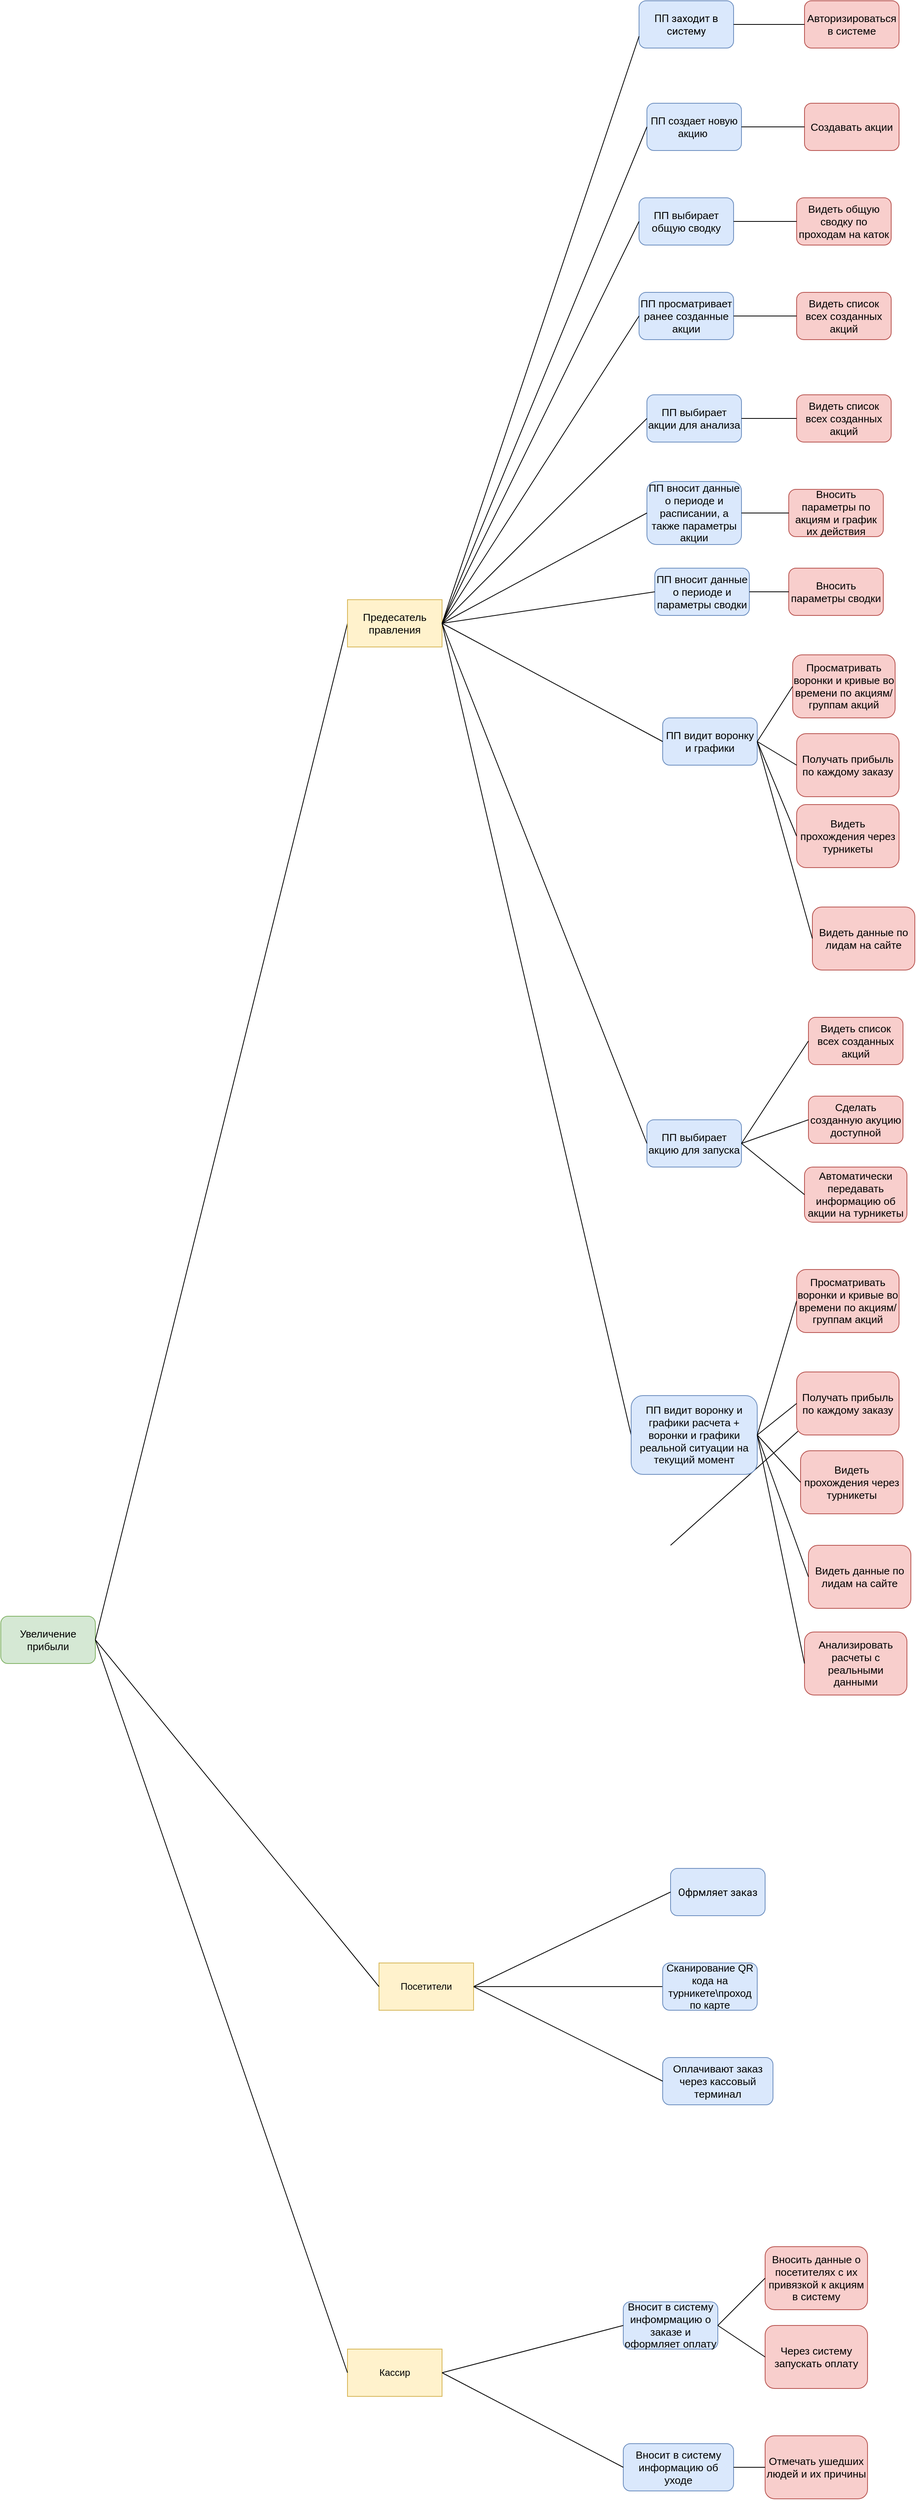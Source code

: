 <mxfile version="13.1.8" type="device"><diagram id="oB5u72BMiHiROFV6c-Qj" name="Page-1"><mxGraphModel dx="2523" dy="1976" grid="1" gridSize="10" guides="1" tooltips="1" connect="1" arrows="1" fold="1" page="1" pageScale="1" pageWidth="850" pageHeight="1100" math="0" shadow="0"><root><mxCell id="0"/><mxCell id="1" parent="0"/><mxCell id="LnHS4SeL-Foy37ENmFmr-1" value="&lt;span style=&quot;font-family: &amp;#34;arial&amp;#34; ; font-size: 13px ; text-align: left&quot;&gt;Увеличение прибыли&lt;/span&gt;" style="rounded=1;whiteSpace=wrap;html=1;fillColor=#d5e8d4;strokeColor=#82b366;" parent="1" vertex="1"><mxGeometry x="-820" y="1310" width="120" height="60" as="geometry"/></mxCell><mxCell id="LnHS4SeL-Foy37ENmFmr-19" value="&lt;span style=&quot;font-family: &amp;#34;roboto&amp;#34; , &amp;#34;robotodraft&amp;#34; , &amp;#34;helvetica&amp;#34; , &amp;#34;arial&amp;#34; , sans-serif ; font-size: 13px&quot;&gt;Офрмляет заказ&lt;/span&gt;" style="rounded=1;whiteSpace=wrap;html=1;fillColor=#dae8fc;strokeColor=#6c8ebf;" parent="1" vertex="1"><mxGeometry x="30" y="1630" width="120" height="60" as="geometry"/></mxCell><mxCell id="LnHS4SeL-Foy37ENmFmr-24" value="" style="endArrow=none;html=1;exitX=1;exitY=0.5;exitDx=0;exitDy=0;entryX=0;entryY=0.5;entryDx=0;entryDy=0;" parent="1" source="9YswLiEkGv9dwYgBtTJO-28" target="LnHS4SeL-Foy37ENmFmr-19" edge="1"><mxGeometry width="50" height="50" relative="1" as="geometry"><mxPoint x="250" y="1900" as="sourcePoint"/><mxPoint x="20" y="1680" as="targetPoint"/><Array as="points"/></mxGeometry></mxCell><mxCell id="LnHS4SeL-Foy37ENmFmr-25" value="" style="endArrow=none;html=1;entryX=0;entryY=0.5;entryDx=0;entryDy=0;exitX=1;exitY=0.5;exitDx=0;exitDy=0;" parent="1" source="9YswLiEkGv9dwYgBtTJO-28" target="9YswLiEkGv9dwYgBtTJO-32" edge="1"><mxGeometry width="50" height="50" relative="1" as="geometry"><mxPoint x="250" y="1900" as="sourcePoint"/><mxPoint x="280" y="1740" as="targetPoint"/><Array as="points"/></mxGeometry></mxCell><mxCell id="-AO56E8cVJwWielL0sNl-2" value="" style="endArrow=none;html=1;exitX=1;exitY=0.5;exitDx=0;exitDy=0;entryX=0;entryY=0.5;entryDx=0;entryDy=0;" parent="1" target="LnHS4SeL-Foy37ENmFmr-16" edge="1"><mxGeometry width="50" height="50" relative="1" as="geometry"><mxPoint x="30" y="1220" as="sourcePoint"/><mxPoint x="220" y="1050" as="targetPoint"/></mxGeometry></mxCell><mxCell id="-AO56E8cVJwWielL0sNl-5" value="" style="endArrow=none;html=1;exitX=1;exitY=0.5;exitDx=0;exitDy=0;entryX=0;entryY=0.5;entryDx=0;entryDy=0;" parent="1" source="LnHS4SeL-Foy37ENmFmr-1" target="9YswLiEkGv9dwYgBtTJO-1" edge="1"><mxGeometry width="50" height="50" relative="1" as="geometry"><mxPoint x="160" y="530" as="sourcePoint"/><mxPoint x="-120" y="400" as="targetPoint"/></mxGeometry></mxCell><mxCell id="9YswLiEkGv9dwYgBtTJO-1" value="&#10;&#10;&lt;!--StartFragment--&gt;&lt;span style=&quot;font-size:10pt;font-family:Arial;font-style:normal;&quot; data-sheets-value=&quot;{&amp;quot;1&amp;quot;:2,&amp;quot;2&amp;quot;:&amp;quot;Предесатель правления &amp;quot;}&quot; data-sheets-userformat=&quot;{&amp;quot;2&amp;quot;:771,&amp;quot;3&amp;quot;:{&amp;quot;1&amp;quot;:0},&amp;quot;4&amp;quot;:[null,2,16776960],&amp;quot;11&amp;quot;:4,&amp;quot;12&amp;quot;:0}&quot;&gt;Предесатель правления &lt;/span&gt;&lt;!--EndFragment--&gt;&#10;&#10;" style="rounded=1;whiteSpace=wrap;html=1;fillColor=#fff2cc;strokeColor=#d6b656;arcSize=0;" vertex="1" parent="1"><mxGeometry x="-380" y="20" width="120" height="60" as="geometry"/></mxCell><mxCell id="9YswLiEkGv9dwYgBtTJO-2" value="&lt;span style=&quot;font-family: &amp;#34;roboto&amp;#34; , &amp;#34;robotodraft&amp;#34; , &amp;#34;helvetica&amp;#34; , &amp;#34;arial&amp;#34; , sans-serif ; font-size: 13px&quot;&gt;ПП заходит в систему&lt;/span&gt;" style="rounded=1;whiteSpace=wrap;html=1;fillColor=#dae8fc;strokeColor=#6c8ebf;" vertex="1" parent="1"><mxGeometry x="-10" y="-740" width="120" height="60" as="geometry"/></mxCell><mxCell id="9YswLiEkGv9dwYgBtTJO-4" value="&lt;span style=&quot;font-family: &amp;#34;arial&amp;#34; ; font-size: 13px ; text-align: left&quot;&gt;ПП создает новую акцию&amp;nbsp;&lt;/span&gt;" style="rounded=1;whiteSpace=wrap;html=1;fillColor=#dae8fc;strokeColor=#6c8ebf;" vertex="1" parent="1"><mxGeometry y="-610" width="120" height="60" as="geometry"/></mxCell><mxCell id="9YswLiEkGv9dwYgBtTJO-5" value="&#10;&#10;&lt;!--StartFragment--&gt;&lt;span style=&quot;font-size:10pt;font-family:Arial;font-style:normal;&quot; data-sheets-value=&quot;{&amp;quot;1&amp;quot;:2,&amp;quot;2&amp;quot;:&amp;quot;ПП выбирает акции для анализа&amp;quot;}&quot; data-sheets-userformat=&quot;{&amp;quot;2&amp;quot;:771,&amp;quot;3&amp;quot;:{&amp;quot;1&amp;quot;:0},&amp;quot;4&amp;quot;:[null,2,65535],&amp;quot;11&amp;quot;:4,&amp;quot;12&amp;quot;:0}&quot;&gt;ПП выбирает акции для анализа&lt;/span&gt;&lt;!--EndFragment--&gt;&#10;&#10;" style="rounded=1;whiteSpace=wrap;html=1;fillColor=#dae8fc;strokeColor=#6c8ebf;" vertex="1" parent="1"><mxGeometry y="-240" width="120" height="60" as="geometry"/></mxCell><mxCell id="9YswLiEkGv9dwYgBtTJO-6" value="&lt;span style=&quot;font-size: 10pt ; font-family: &amp;#34;arial&amp;#34; ; font-style: normal&quot;&gt;ПП вносит данные о периоде и расписании, а также параметры акции&lt;/span&gt;" style="rounded=1;whiteSpace=wrap;html=1;fillColor=#dae8fc;strokeColor=#6c8ebf;" vertex="1" parent="1"><mxGeometry y="-130" width="120" height="80" as="geometry"/></mxCell><mxCell id="9YswLiEkGv9dwYgBtTJO-7" value="&lt;span style=&quot;font-size: 10pt ; font-family: &amp;#34;arial&amp;#34; ; font-style: normal&quot;&gt;ПП просматривает ранее созданные акции&lt;/span&gt;" style="rounded=1;whiteSpace=wrap;html=1;fillColor=#dae8fc;strokeColor=#6c8ebf;" vertex="1" parent="1"><mxGeometry x="-10" y="-370" width="120" height="60" as="geometry"/></mxCell><mxCell id="9YswLiEkGv9dwYgBtTJO-8" value="&#10;&#10;&lt;!--StartFragment--&gt;&lt;span style=&quot;font-size:10pt;font-family:Arial;font-style:normal;&quot; data-sheets-value=&quot;{&amp;quot;1&amp;quot;:2,&amp;quot;2&amp;quot;:&amp;quot;ПП вносит данные о периоде и параметры сводки&amp;quot;}&quot; data-sheets-userformat=&quot;{&amp;quot;2&amp;quot;:771,&amp;quot;3&amp;quot;:{&amp;quot;1&amp;quot;:0},&amp;quot;4&amp;quot;:[null,2,65535],&amp;quot;11&amp;quot;:4,&amp;quot;12&amp;quot;:0}&quot;&gt;ПП вносит данные о периоде и параметры сводки&lt;/span&gt;&lt;!--EndFragment--&gt;&#10;&#10;" style="rounded=1;whiteSpace=wrap;html=1;fillColor=#dae8fc;strokeColor=#6c8ebf;" vertex="1" parent="1"><mxGeometry x="10" y="-20" width="120" height="60" as="geometry"/></mxCell><mxCell id="9YswLiEkGv9dwYgBtTJO-9" value="&#10;&#10;&lt;!--StartFragment--&gt;&lt;span style=&quot;font-size:10pt;font-family:Arial;font-style:normal;&quot; data-sheets-value=&quot;{&amp;quot;1&amp;quot;:2,&amp;quot;2&amp;quot;:&amp;quot;ПП выбирает общую сводку&amp;quot;}&quot; data-sheets-userformat=&quot;{&amp;quot;2&amp;quot;:771,&amp;quot;3&amp;quot;:{&amp;quot;1&amp;quot;:0},&amp;quot;4&amp;quot;:[null,2,65535],&amp;quot;11&amp;quot;:4,&amp;quot;12&amp;quot;:0}&quot;&gt;ПП выбирает общую сводку&lt;/span&gt;&lt;!--EndFragment--&gt;&#10;&#10;" style="rounded=1;whiteSpace=wrap;html=1;fillColor=#dae8fc;strokeColor=#6c8ebf;" vertex="1" parent="1"><mxGeometry x="-10" y="-490" width="120" height="60" as="geometry"/></mxCell><mxCell id="9YswLiEkGv9dwYgBtTJO-12" value="" style="endArrow=none;html=1;entryX=0;entryY=0.75;entryDx=0;entryDy=0;exitX=1;exitY=0.5;exitDx=0;exitDy=0;" edge="1" parent="1" source="9YswLiEkGv9dwYgBtTJO-1" target="9YswLiEkGv9dwYgBtTJO-2"><mxGeometry width="50" height="50" relative="1" as="geometry"><mxPoint x="260" y="50" as="sourcePoint"/><mxPoint x="310" as="targetPoint"/></mxGeometry></mxCell><mxCell id="9YswLiEkGv9dwYgBtTJO-13" value="" style="endArrow=none;html=1;exitX=1;exitY=0.5;exitDx=0;exitDy=0;entryX=0;entryY=0.5;entryDx=0;entryDy=0;" edge="1" parent="1" source="9YswLiEkGv9dwYgBtTJO-1" target="9YswLiEkGv9dwYgBtTJO-4"><mxGeometry width="50" height="50" relative="1" as="geometry"><mxPoint x="260" y="50" as="sourcePoint"/><mxPoint x="310" as="targetPoint"/></mxGeometry></mxCell><mxCell id="9YswLiEkGv9dwYgBtTJO-14" value="" style="endArrow=none;html=1;exitX=1;exitY=0.5;exitDx=0;exitDy=0;entryX=0;entryY=0.5;entryDx=0;entryDy=0;" edge="1" parent="1" source="9YswLiEkGv9dwYgBtTJO-1" target="9YswLiEkGv9dwYgBtTJO-9"><mxGeometry width="50" height="50" relative="1" as="geometry"><mxPoint x="110" y="70" as="sourcePoint"/><mxPoint x="220" y="-130" as="targetPoint"/></mxGeometry></mxCell><mxCell id="9YswLiEkGv9dwYgBtTJO-15" value="" style="endArrow=none;html=1;entryX=0;entryY=0.5;entryDx=0;entryDy=0;exitX=1;exitY=0.5;exitDx=0;exitDy=0;" edge="1" parent="1" source="9YswLiEkGv9dwYgBtTJO-1" target="9YswLiEkGv9dwYgBtTJO-7"><mxGeometry width="50" height="50" relative="1" as="geometry"><mxPoint x="120" y="80" as="sourcePoint"/><mxPoint x="230" y="-120" as="targetPoint"/></mxGeometry></mxCell><mxCell id="9YswLiEkGv9dwYgBtTJO-16" value="" style="endArrow=none;html=1;exitX=1;exitY=0.5;exitDx=0;exitDy=0;entryX=0;entryY=0.5;entryDx=0;entryDy=0;" edge="1" parent="1" source="9YswLiEkGv9dwYgBtTJO-1" target="9YswLiEkGv9dwYgBtTJO-5"><mxGeometry width="50" height="50" relative="1" as="geometry"><mxPoint x="130" y="90" as="sourcePoint"/><mxPoint x="240" y="-110" as="targetPoint"/></mxGeometry></mxCell><mxCell id="9YswLiEkGv9dwYgBtTJO-17" value="" style="endArrow=none;html=1;entryX=0;entryY=0.5;entryDx=0;entryDy=0;exitX=1;exitY=0.5;exitDx=0;exitDy=0;" edge="1" parent="1" source="9YswLiEkGv9dwYgBtTJO-1" target="9YswLiEkGv9dwYgBtTJO-6"><mxGeometry width="50" height="50" relative="1" as="geometry"><mxPoint x="100" y="60" as="sourcePoint"/><mxPoint x="250" y="-100" as="targetPoint"/></mxGeometry></mxCell><mxCell id="9YswLiEkGv9dwYgBtTJO-18" value="" style="endArrow=none;html=1;exitX=1;exitY=0.5;exitDx=0;exitDy=0;entryX=0;entryY=0.5;entryDx=0;entryDy=0;" edge="1" parent="1" source="9YswLiEkGv9dwYgBtTJO-1" target="9YswLiEkGv9dwYgBtTJO-8"><mxGeometry width="50" height="50" relative="1" as="geometry"><mxPoint x="150" y="110" as="sourcePoint"/><mxPoint x="260" y="-90" as="targetPoint"/></mxGeometry></mxCell><mxCell id="9YswLiEkGv9dwYgBtTJO-19" value="&lt;span style=&quot;font-size: 10pt ; font-family: &amp;#34;arial&amp;#34;&quot;&gt;ПП видит воронку и графики&lt;/span&gt;" style="rounded=1;whiteSpace=wrap;html=1;fillColor=#dae8fc;strokeColor=#6c8ebf;" vertex="1" parent="1"><mxGeometry x="20" y="170" width="120" height="60" as="geometry"/></mxCell><mxCell id="9YswLiEkGv9dwYgBtTJO-20" value="" style="endArrow=none;html=1;entryX=0;entryY=0.5;entryDx=0;entryDy=0;exitX=1;exitY=0.5;exitDx=0;exitDy=0;" edge="1" parent="1" source="9YswLiEkGv9dwYgBtTJO-1" target="9YswLiEkGv9dwYgBtTJO-19"><mxGeometry width="50" height="50" relative="1" as="geometry"><mxPoint x="100" y="60" as="sourcePoint"/><mxPoint x="220" y="260" as="targetPoint"/></mxGeometry></mxCell><mxCell id="9YswLiEkGv9dwYgBtTJO-21" value="&lt;span style=&quot;font-size: 10pt ; font-family: &amp;#34;arial&amp;#34;&quot;&gt;ПП выбирает акцию для запуска&lt;/span&gt;" style="rounded=1;whiteSpace=wrap;html=1;fillColor=#dae8fc;strokeColor=#6c8ebf;" vertex="1" parent="1"><mxGeometry y="680" width="120" height="60" as="geometry"/></mxCell><mxCell id="9YswLiEkGv9dwYgBtTJO-22" value="" style="endArrow=none;html=1;entryX=0;entryY=0.5;entryDx=0;entryDy=0;exitX=1;exitY=0.5;exitDx=0;exitDy=0;" edge="1" parent="1" source="9YswLiEkGv9dwYgBtTJO-1" target="9YswLiEkGv9dwYgBtTJO-21"><mxGeometry width="50" height="50" relative="1" as="geometry"><mxPoint x="70" y="400" as="sourcePoint"/><mxPoint x="190" y="670" as="targetPoint"/></mxGeometry></mxCell><mxCell id="9YswLiEkGv9dwYgBtTJO-26" value="" style="endArrow=none;html=1;entryX=0;entryY=0.5;entryDx=0;entryDy=0;exitX=1;exitY=0.5;exitDx=0;exitDy=0;" edge="1" parent="1" target="9YswLiEkGv9dwYgBtTJO-79" source="9YswLiEkGv9dwYgBtTJO-1"><mxGeometry width="50" height="50" relative="1" as="geometry"><mxPoint x="70" y="400" as="sourcePoint"/><mxPoint x="-35.0" y="1050" as="targetPoint"/></mxGeometry></mxCell><mxCell id="9YswLiEkGv9dwYgBtTJO-28" value="Посетители" style="rounded=1;whiteSpace=wrap;html=1;fillColor=#fff2cc;strokeColor=#d6b656;arcSize=0;" vertex="1" parent="1"><mxGeometry x="-340" y="1750" width="120" height="60" as="geometry"/></mxCell><mxCell id="9YswLiEkGv9dwYgBtTJO-29" value="" style="endArrow=none;html=1;exitX=1;exitY=0.5;exitDx=0;exitDy=0;entryX=0;entryY=0.5;entryDx=0;entryDy=0;" edge="1" parent="1" source="LnHS4SeL-Foy37ENmFmr-1" target="9YswLiEkGv9dwYgBtTJO-28"><mxGeometry width="50" height="50" relative="1" as="geometry"><mxPoint x="-250" y="1040" as="sourcePoint"/><mxPoint x="-40" y="650" as="targetPoint"/></mxGeometry></mxCell><mxCell id="9YswLiEkGv9dwYgBtTJO-32" value="&lt;span style=&quot;font-family: &amp;#34;arial&amp;#34; ; font-size: 13px ; text-align: left&quot;&gt;Сканирование QR кода на турникете\проход по карте&lt;/span&gt;" style="rounded=1;whiteSpace=wrap;html=1;fillColor=#dae8fc;strokeColor=#6c8ebf;" vertex="1" parent="1"><mxGeometry x="20" y="1750" width="120" height="60" as="geometry"/></mxCell><mxCell id="9YswLiEkGv9dwYgBtTJO-33" value="&lt;span style=&quot;font-size: 10pt ; font-family: &amp;#34;arial&amp;#34; ; font-style: normal&quot;&gt;Оплачивают заказ через кассовый терминал&lt;/span&gt;&lt;br&gt;" style="rounded=1;whiteSpace=wrap;html=1;fillColor=#dae8fc;strokeColor=#6c8ebf;" vertex="1" parent="1"><mxGeometry x="20" y="1870" width="140" height="60" as="geometry"/></mxCell><mxCell id="9YswLiEkGv9dwYgBtTJO-34" value="" style="endArrow=none;html=1;exitX=1;exitY=0.5;exitDx=0;exitDy=0;entryX=0;entryY=0.5;entryDx=0;entryDy=0;" edge="1" parent="1" source="9YswLiEkGv9dwYgBtTJO-28" target="9YswLiEkGv9dwYgBtTJO-33"><mxGeometry width="50" height="50" relative="1" as="geometry"><mxPoint x="150" y="1780" as="sourcePoint"/><mxPoint x="-20" y="1910" as="targetPoint"/><Array as="points"/></mxGeometry></mxCell><mxCell id="9YswLiEkGv9dwYgBtTJO-35" value="Кассир" style="rounded=1;whiteSpace=wrap;html=1;fillColor=#fff2cc;strokeColor=#d6b656;arcSize=0;" vertex="1" parent="1"><mxGeometry x="-380" y="2240" width="120" height="60" as="geometry"/></mxCell><mxCell id="9YswLiEkGv9dwYgBtTJO-36" value="" style="endArrow=none;html=1;exitX=1;exitY=0.5;exitDx=0;exitDy=0;entryX=0;entryY=0.5;entryDx=0;entryDy=0;" edge="1" parent="1" source="LnHS4SeL-Foy37ENmFmr-1" target="9YswLiEkGv9dwYgBtTJO-35"><mxGeometry width="50" height="50" relative="1" as="geometry"><mxPoint x="-250" y="1040" as="sourcePoint"/><mxPoint x="-40" y="1340" as="targetPoint"/></mxGeometry></mxCell><mxCell id="9YswLiEkGv9dwYgBtTJO-38" value="&lt;span style=&quot;font-size: 10pt ; font-family: &amp;#34;arial&amp;#34;&quot;&gt;Вносит в систему инфомрмацию о заказе и оформляет оплату&lt;/span&gt;" style="rounded=1;whiteSpace=wrap;html=1;fillColor=#dae8fc;strokeColor=#6c8ebf;" vertex="1" parent="1"><mxGeometry x="-30" y="2180" width="120" height="60" as="geometry"/></mxCell><mxCell id="9YswLiEkGv9dwYgBtTJO-39" value="&lt;span style=&quot;font-size: 10pt ; font-family: &amp;#34;arial&amp;#34;&quot;&gt;Вносит в систему информацию об уходе&lt;/span&gt;" style="rounded=1;whiteSpace=wrap;html=1;fillColor=#dae8fc;strokeColor=#6c8ebf;" vertex="1" parent="1"><mxGeometry x="-30" y="2360" width="140" height="60" as="geometry"/></mxCell><mxCell id="9YswLiEkGv9dwYgBtTJO-40" value="" style="endArrow=none;html=1;exitX=1;exitY=0.5;exitDx=0;exitDy=0;entryX=0;entryY=0.5;entryDx=0;entryDy=0;" edge="1" parent="1" source="9YswLiEkGv9dwYgBtTJO-35" target="9YswLiEkGv9dwYgBtTJO-38"><mxGeometry width="50" height="50" relative="1" as="geometry"><mxPoint x="70" y="1820" as="sourcePoint"/><mxPoint x="120" y="1770" as="targetPoint"/></mxGeometry></mxCell><mxCell id="9YswLiEkGv9dwYgBtTJO-41" value="" style="endArrow=none;html=1;exitX=1;exitY=0.5;exitDx=0;exitDy=0;entryX=0;entryY=0.5;entryDx=0;entryDy=0;" edge="1" parent="1" source="9YswLiEkGv9dwYgBtTJO-35" target="9YswLiEkGv9dwYgBtTJO-39"><mxGeometry width="50" height="50" relative="1" as="geometry"><mxPoint x="100" y="2010" as="sourcePoint"/><mxPoint x="160" y="1980" as="targetPoint"/></mxGeometry></mxCell><mxCell id="9YswLiEkGv9dwYgBtTJO-46" style="edgeStyle=orthogonalEdgeStyle;rounded=0;orthogonalLoop=1;jettySize=auto;html=1;exitX=0.5;exitY=1;exitDx=0;exitDy=0;" edge="1" parent="1" source="9YswLiEkGv9dwYgBtTJO-2" target="9YswLiEkGv9dwYgBtTJO-2"><mxGeometry relative="1" as="geometry"/></mxCell><mxCell id="9YswLiEkGv9dwYgBtTJO-48" value="&lt;span style=&quot;font-size: 10pt ; font-family: &amp;#34;arial&amp;#34;&quot;&gt;Авторизироваться в системе&lt;/span&gt;" style="rounded=1;whiteSpace=wrap;html=1;fillColor=#f8cecc;strokeColor=#b85450;" vertex="1" parent="1"><mxGeometry x="200" y="-740" width="120" height="60" as="geometry"/></mxCell><mxCell id="9YswLiEkGv9dwYgBtTJO-49" value="" style="endArrow=none;html=1;entryX=0;entryY=0.5;entryDx=0;entryDy=0;" edge="1" parent="1" source="9YswLiEkGv9dwYgBtTJO-2" target="9YswLiEkGv9dwYgBtTJO-48"><mxGeometry width="50" height="50" relative="1" as="geometry"><mxPoint x="90" y="-640" as="sourcePoint"/><mxPoint x="140" y="-690" as="targetPoint"/></mxGeometry></mxCell><mxCell id="9YswLiEkGv9dwYgBtTJO-50" value="&lt;span style=&quot;font-size: 10pt ; font-family: &amp;#34;arial&amp;#34;&quot;&gt;Создавать акции&lt;/span&gt;" style="rounded=1;whiteSpace=wrap;html=1;fillColor=#f8cecc;strokeColor=#b85450;" vertex="1" parent="1"><mxGeometry x="200" y="-610" width="120" height="60" as="geometry"/></mxCell><mxCell id="9YswLiEkGv9dwYgBtTJO-51" value="" style="endArrow=none;html=1;entryX=0;entryY=0.5;entryDx=0;entryDy=0;exitX=1;exitY=0.5;exitDx=0;exitDy=0;" edge="1" parent="1" source="9YswLiEkGv9dwYgBtTJO-4" target="9YswLiEkGv9dwYgBtTJO-50"><mxGeometry width="50" height="50" relative="1" as="geometry"><mxPoint x="160" y="-490" as="sourcePoint"/><mxPoint x="260.0" y="-489.59" as="targetPoint"/></mxGeometry></mxCell><mxCell id="9YswLiEkGv9dwYgBtTJO-53" value="&lt;span style=&quot;font-size: 10pt ; font-family: &amp;#34;arial&amp;#34;&quot;&gt;Видеть общую сводку по проходам на каток&lt;/span&gt;" style="rounded=1;whiteSpace=wrap;html=1;fillColor=#f8cecc;strokeColor=#b85450;" vertex="1" parent="1"><mxGeometry x="190" y="-490" width="120" height="60" as="geometry"/></mxCell><mxCell id="9YswLiEkGv9dwYgBtTJO-54" value="" style="endArrow=none;html=1;entryX=0;entryY=0.5;entryDx=0;entryDy=0;exitX=1;exitY=0.5;exitDx=0;exitDy=0;" edge="1" parent="1" source="9YswLiEkGv9dwYgBtTJO-9" target="9YswLiEkGv9dwYgBtTJO-53"><mxGeometry width="50" height="50" relative="1" as="geometry"><mxPoint x="160.0" y="-390" as="sourcePoint"/><mxPoint x="240.0" y="-390" as="targetPoint"/></mxGeometry></mxCell><mxCell id="9YswLiEkGv9dwYgBtTJO-55" value="&lt;span style=&quot;font-size: 10pt ; font-family: &amp;#34;arial&amp;#34;&quot;&gt;Видеть список всех созданных акций&lt;/span&gt;" style="rounded=1;whiteSpace=wrap;html=1;fillColor=#f8cecc;strokeColor=#b85450;" vertex="1" parent="1"><mxGeometry x="190" y="-370" width="120" height="60" as="geometry"/></mxCell><mxCell id="9YswLiEkGv9dwYgBtTJO-56" value="" style="endArrow=none;html=1;entryX=0;entryY=0.5;entryDx=0;entryDy=0;exitX=1;exitY=0.5;exitDx=0;exitDy=0;" edge="1" parent="1" source="9YswLiEkGv9dwYgBtTJO-7" target="9YswLiEkGv9dwYgBtTJO-55"><mxGeometry width="50" height="50" relative="1" as="geometry"><mxPoint x="120.0" y="-450" as="sourcePoint"/><mxPoint x="200.0" y="-450" as="targetPoint"/></mxGeometry></mxCell><mxCell id="9YswLiEkGv9dwYgBtTJO-57" value="&lt;span style=&quot;font-size: 10pt ; font-family: &amp;#34;arial&amp;#34;&quot;&gt;Видеть список всех созданных акций&lt;/span&gt;" style="rounded=1;whiteSpace=wrap;html=1;fillColor=#f8cecc;strokeColor=#b85450;" vertex="1" parent="1"><mxGeometry x="190" y="-240" width="120" height="60" as="geometry"/></mxCell><mxCell id="9YswLiEkGv9dwYgBtTJO-58" value="" style="endArrow=none;html=1;entryX=0;entryY=0.5;entryDx=0;entryDy=0;exitX=1;exitY=0.5;exitDx=0;exitDy=0;" edge="1" parent="1" source="9YswLiEkGv9dwYgBtTJO-5" target="9YswLiEkGv9dwYgBtTJO-57"><mxGeometry width="50" height="50" relative="1" as="geometry"><mxPoint x="120.0" y="-330" as="sourcePoint"/><mxPoint x="200.0" y="-330" as="targetPoint"/></mxGeometry></mxCell><mxCell id="9YswLiEkGv9dwYgBtTJO-59" value="&lt;span style=&quot;font-size: 10pt ; font-family: &amp;#34;arial&amp;#34;&quot;&gt;Вносить параметры по акциям и график их действия&lt;/span&gt;" style="rounded=1;whiteSpace=wrap;html=1;fillColor=#f8cecc;strokeColor=#b85450;" vertex="1" parent="1"><mxGeometry x="180" y="-120" width="120" height="60" as="geometry"/></mxCell><mxCell id="9YswLiEkGv9dwYgBtTJO-61" value="" style="endArrow=none;html=1;entryX=0;entryY=0.5;entryDx=0;entryDy=0;exitX=1;exitY=0.5;exitDx=0;exitDy=0;" edge="1" parent="1" source="9YswLiEkGv9dwYgBtTJO-6" target="9YswLiEkGv9dwYgBtTJO-59"><mxGeometry width="50" height="50" relative="1" as="geometry"><mxPoint x="130.0" y="-200" as="sourcePoint"/><mxPoint x="200.0" y="-200" as="targetPoint"/></mxGeometry></mxCell><mxCell id="9YswLiEkGv9dwYgBtTJO-62" value="&lt;span style=&quot;font-size: 10pt ; font-family: &amp;#34;arial&amp;#34;&quot;&gt;Вносить параметры сводки&lt;/span&gt;" style="rounded=1;whiteSpace=wrap;html=1;fillColor=#f8cecc;strokeColor=#b85450;" vertex="1" parent="1"><mxGeometry x="180" y="-20" width="120" height="60" as="geometry"/></mxCell><mxCell id="9YswLiEkGv9dwYgBtTJO-63" value="" style="endArrow=none;html=1;entryX=0;entryY=0.5;entryDx=0;entryDy=0;exitX=1;exitY=0.5;exitDx=0;exitDy=0;" edge="1" parent="1" source="9YswLiEkGv9dwYgBtTJO-8" target="9YswLiEkGv9dwYgBtTJO-62"><mxGeometry width="50" height="50" relative="1" as="geometry"><mxPoint x="130.0" y="-80" as="sourcePoint"/><mxPoint x="190.0" y="-80" as="targetPoint"/></mxGeometry></mxCell><mxCell id="9YswLiEkGv9dwYgBtTJO-64" value="&lt;span style=&quot;font-size: 10pt ; font-family: &amp;#34;arial&amp;#34;&quot;&gt;Просматривать воронки и кривые во времени по акциям/группам акций&lt;/span&gt;" style="rounded=1;whiteSpace=wrap;html=1;fillColor=#f8cecc;strokeColor=#b85450;" vertex="1" parent="1"><mxGeometry x="185" y="90" width="130" height="80" as="geometry"/></mxCell><mxCell id="9YswLiEkGv9dwYgBtTJO-65" value="" style="endArrow=none;html=1;entryX=0;entryY=0.5;entryDx=0;entryDy=0;exitX=1;exitY=0.5;exitDx=0;exitDy=0;" edge="1" parent="1" source="9YswLiEkGv9dwYgBtTJO-19" target="9YswLiEkGv9dwYgBtTJO-64"><mxGeometry width="50" height="50" relative="1" as="geometry"><mxPoint x="130.0" y="160" as="sourcePoint"/><mxPoint x="180.0" y="160" as="targetPoint"/></mxGeometry></mxCell><mxCell id="9YswLiEkGv9dwYgBtTJO-66" value="&lt;span style=&quot;font-size: 10pt ; font-family: &amp;#34;arial&amp;#34;&quot;&gt;Получать прибыль по каждому заказу&lt;/span&gt;" style="rounded=1;whiteSpace=wrap;html=1;fillColor=#f8cecc;strokeColor=#b85450;" vertex="1" parent="1"><mxGeometry x="190" y="190" width="130" height="80" as="geometry"/></mxCell><mxCell id="9YswLiEkGv9dwYgBtTJO-67" value="&lt;span style=&quot;font-size: 10pt ; font-family: &amp;#34;arial&amp;#34;&quot;&gt;Видеть прохождения через турникеты&lt;/span&gt;" style="rounded=1;whiteSpace=wrap;html=1;fillColor=#f8cecc;strokeColor=#b85450;" vertex="1" parent="1"><mxGeometry x="190" y="280" width="130" height="80" as="geometry"/></mxCell><mxCell id="9YswLiEkGv9dwYgBtTJO-68" value="&lt;span style=&quot;font-size: 10pt ; font-family: &amp;#34;arial&amp;#34;&quot;&gt;Видеть данные по лидам на сайте&lt;/span&gt;" style="rounded=1;whiteSpace=wrap;html=1;fillColor=#f8cecc;strokeColor=#b85450;" vertex="1" parent="1"><mxGeometry x="210" y="410" width="130" height="80" as="geometry"/></mxCell><mxCell id="9YswLiEkGv9dwYgBtTJO-69" value="" style="endArrow=none;html=1;entryX=0;entryY=0.5;entryDx=0;entryDy=0;exitX=1;exitY=0.5;exitDx=0;exitDy=0;" edge="1" parent="1" source="9YswLiEkGv9dwYgBtTJO-19" target="9YswLiEkGv9dwYgBtTJO-66"><mxGeometry width="50" height="50" relative="1" as="geometry"><mxPoint x="120.0" y="310" as="sourcePoint"/><mxPoint x="175.0" y="260" as="targetPoint"/></mxGeometry></mxCell><mxCell id="9YswLiEkGv9dwYgBtTJO-70" value="" style="endArrow=none;html=1;entryX=0;entryY=0.5;entryDx=0;entryDy=0;exitX=1;exitY=0.5;exitDx=0;exitDy=0;" edge="1" parent="1" source="9YswLiEkGv9dwYgBtTJO-19" target="9YswLiEkGv9dwYgBtTJO-67"><mxGeometry width="50" height="50" relative="1" as="geometry"><mxPoint x="120.0" y="310" as="sourcePoint"/><mxPoint x="170.0" y="360" as="targetPoint"/></mxGeometry></mxCell><mxCell id="9YswLiEkGv9dwYgBtTJO-71" value="" style="endArrow=none;html=1;entryX=0;entryY=0.5;entryDx=0;entryDy=0;exitX=1;exitY=0.5;exitDx=0;exitDy=0;" edge="1" parent="1" source="9YswLiEkGv9dwYgBtTJO-19" target="9YswLiEkGv9dwYgBtTJO-68"><mxGeometry width="50" height="50" relative="1" as="geometry"><mxPoint x="90.0" y="650" as="sourcePoint"/><mxPoint x="145.0" y="810" as="targetPoint"/></mxGeometry></mxCell><mxCell id="9YswLiEkGv9dwYgBtTJO-72" value="&lt;span style=&quot;font-size: 10pt ; font-family: &amp;#34;arial&amp;#34;&quot;&gt;Видеть список всех созданных акций&lt;/span&gt;" style="rounded=1;whiteSpace=wrap;html=1;fillColor=#f8cecc;strokeColor=#b85450;" vertex="1" parent="1"><mxGeometry x="205" y="550" width="120" height="60" as="geometry"/></mxCell><mxCell id="9YswLiEkGv9dwYgBtTJO-73" value="" style="endArrow=none;html=1;entryX=0;entryY=0.5;entryDx=0;entryDy=0;exitX=1;exitY=0.5;exitDx=0;exitDy=0;" edge="1" parent="1" source="9YswLiEkGv9dwYgBtTJO-21" target="9YswLiEkGv9dwYgBtTJO-72"><mxGeometry width="50" height="50" relative="1" as="geometry"><mxPoint x="90" y="760" as="sourcePoint"/><mxPoint x="145" y="970" as="targetPoint"/></mxGeometry></mxCell><mxCell id="9YswLiEkGv9dwYgBtTJO-79" value="&lt;span style=&quot;font-family: &amp;#34;arial&amp;#34; ; font-size: 13.333px&quot;&gt;ПП видит воронку и графики расчета + воронки и графики реальной ситуации на текущий момент&lt;/span&gt;" style="rounded=1;whiteSpace=wrap;html=1;fillColor=#dae8fc;strokeColor=#6c8ebf;" vertex="1" parent="1"><mxGeometry x="-20" y="1030" width="160" height="100" as="geometry"/></mxCell><mxCell id="9YswLiEkGv9dwYgBtTJO-80" value="&lt;span style=&quot;font-size: 10pt ; font-family: &amp;#34;arial&amp;#34;&quot;&gt;Просматривать воронки и кривые во времени по акциям/группам акций&lt;/span&gt;" style="rounded=1;whiteSpace=wrap;html=1;fillColor=#f8cecc;strokeColor=#b85450;" vertex="1" parent="1"><mxGeometry x="190" y="870" width="130" height="80" as="geometry"/></mxCell><mxCell id="9YswLiEkGv9dwYgBtTJO-81" value="" style="endArrow=none;html=1;entryX=0;entryY=0.5;entryDx=0;entryDy=0;exitX=1;exitY=0.5;exitDx=0;exitDy=0;" edge="1" parent="1" source="9YswLiEkGv9dwYgBtTJO-79" target="9YswLiEkGv9dwYgBtTJO-80"><mxGeometry width="50" height="50" relative="1" as="geometry"><mxPoint x="280.0" y="1160" as="sourcePoint"/><mxPoint x="330.0" y="1160" as="targetPoint"/></mxGeometry></mxCell><mxCell id="9YswLiEkGv9dwYgBtTJO-82" value="&lt;span style=&quot;font-size: 10pt ; font-family: &amp;#34;arial&amp;#34;&quot;&gt;Получать прибыль по каждому заказу&lt;/span&gt;" style="rounded=1;whiteSpace=wrap;html=1;fillColor=#f8cecc;strokeColor=#b85450;" vertex="1" parent="1"><mxGeometry x="190" y="1000" width="130" height="80" as="geometry"/></mxCell><mxCell id="9YswLiEkGv9dwYgBtTJO-83" value="&lt;span style=&quot;font-size: 10pt ; font-family: &amp;#34;arial&amp;#34;&quot;&gt;Видеть прохождения через турникеты&lt;/span&gt;" style="rounded=1;whiteSpace=wrap;html=1;fillColor=#f8cecc;strokeColor=#b85450;" vertex="1" parent="1"><mxGeometry x="195" y="1100" width="130" height="80" as="geometry"/></mxCell><mxCell id="9YswLiEkGv9dwYgBtTJO-84" value="&lt;span style=&quot;font-size: 10pt ; font-family: &amp;#34;arial&amp;#34;&quot;&gt;Видеть данные по лидам на сайте&lt;/span&gt;" style="rounded=1;whiteSpace=wrap;html=1;fillColor=#f8cecc;strokeColor=#b85450;" vertex="1" parent="1"><mxGeometry x="205" y="1220" width="130" height="80" as="geometry"/></mxCell><mxCell id="9YswLiEkGv9dwYgBtTJO-85" value="" style="endArrow=none;html=1;entryX=0;entryY=0.5;entryDx=0;entryDy=0;exitX=1;exitY=0.5;exitDx=0;exitDy=0;" edge="1" parent="1" source="9YswLiEkGv9dwYgBtTJO-79" target="9YswLiEkGv9dwYgBtTJO-82"><mxGeometry width="50" height="50" relative="1" as="geometry"><mxPoint x="270.0" y="1310" as="sourcePoint"/><mxPoint x="325.0" y="1260" as="targetPoint"/></mxGeometry></mxCell><mxCell id="9YswLiEkGv9dwYgBtTJO-86" value="" style="endArrow=none;html=1;entryX=0;entryY=0.5;entryDx=0;entryDy=0;exitX=1;exitY=0.5;exitDx=0;exitDy=0;" edge="1" parent="1" source="9YswLiEkGv9dwYgBtTJO-79" target="9YswLiEkGv9dwYgBtTJO-83"><mxGeometry width="50" height="50" relative="1" as="geometry"><mxPoint x="270.0" y="1310" as="sourcePoint"/><mxPoint x="320.0" y="1360" as="targetPoint"/></mxGeometry></mxCell><mxCell id="9YswLiEkGv9dwYgBtTJO-87" value="" style="endArrow=none;html=1;entryX=0;entryY=0.5;entryDx=0;entryDy=0;exitX=1;exitY=0.5;exitDx=0;exitDy=0;" edge="1" parent="1" source="9YswLiEkGv9dwYgBtTJO-79" target="9YswLiEkGv9dwYgBtTJO-84"><mxGeometry width="50" height="50" relative="1" as="geometry"><mxPoint x="270.0" y="1310" as="sourcePoint"/><mxPoint x="325.0" y="1470" as="targetPoint"/></mxGeometry></mxCell><mxCell id="9YswLiEkGv9dwYgBtTJO-90" value="&lt;span style=&quot;font-size: 10pt ; font-family: &amp;#34;arial&amp;#34;&quot;&gt;Автоматически передавать информацию об акции на турникеты&lt;/span&gt;" style="rounded=1;whiteSpace=wrap;html=1;fillColor=#f8cecc;strokeColor=#b85450;" vertex="1" parent="1"><mxGeometry x="200" y="740" width="130" height="70" as="geometry"/></mxCell><mxCell id="9YswLiEkGv9dwYgBtTJO-91" value="&lt;span style=&quot;font-size: 10pt ; font-family: &amp;#34;arial&amp;#34;&quot;&gt;Анализировать расчеты с реальными данными&lt;/span&gt;" style="rounded=1;whiteSpace=wrap;html=1;fillColor=#f8cecc;strokeColor=#b85450;" vertex="1" parent="1"><mxGeometry x="200" y="1330" width="130" height="80" as="geometry"/></mxCell><mxCell id="9YswLiEkGv9dwYgBtTJO-92" value="&lt;span style=&quot;font-size: 10pt ; font-family: &amp;#34;arial&amp;#34;&quot;&gt;Сделать созданную акуцию доступной&lt;/span&gt;" style="rounded=1;whiteSpace=wrap;html=1;fillColor=#f8cecc;strokeColor=#b85450;" vertex="1" parent="1"><mxGeometry x="205" y="650" width="120" height="60" as="geometry"/></mxCell><mxCell id="9YswLiEkGv9dwYgBtTJO-93" value="" style="endArrow=none;html=1;entryX=0;entryY=0.5;entryDx=0;entryDy=0;exitX=1;exitY=0.5;exitDx=0;exitDy=0;" edge="1" parent="1" source="9YswLiEkGv9dwYgBtTJO-21" target="9YswLiEkGv9dwYgBtTJO-92"><mxGeometry width="50" height="50" relative="1" as="geometry"><mxPoint x="130" y="720" as="sourcePoint"/><mxPoint x="225" y="590" as="targetPoint"/></mxGeometry></mxCell><mxCell id="9YswLiEkGv9dwYgBtTJO-94" value="" style="endArrow=none;html=1;entryX=0;entryY=0.5;entryDx=0;entryDy=0;exitX=1;exitY=0.5;exitDx=0;exitDy=0;" edge="1" parent="1" source="9YswLiEkGv9dwYgBtTJO-21" target="9YswLiEkGv9dwYgBtTJO-90"><mxGeometry width="50" height="50" relative="1" as="geometry"><mxPoint x="130" y="720" as="sourcePoint"/><mxPoint x="220" y="700" as="targetPoint"/></mxGeometry></mxCell><mxCell id="9YswLiEkGv9dwYgBtTJO-95" value="" style="endArrow=none;html=1;entryX=0;entryY=0.5;entryDx=0;entryDy=0;" edge="1" parent="1" target="9YswLiEkGv9dwYgBtTJO-91"><mxGeometry width="50" height="50" relative="1" as="geometry"><mxPoint x="140" y="1080" as="sourcePoint"/><mxPoint x="205" y="1270" as="targetPoint"/></mxGeometry></mxCell><mxCell id="9YswLiEkGv9dwYgBtTJO-96" value="&lt;span style=&quot;font-size: 10pt ; font-family: &amp;#34;arial&amp;#34;&quot;&gt;Вносить данные о посетителях с их привязкой к акциям в систему&lt;/span&gt;" style="rounded=1;whiteSpace=wrap;html=1;fillColor=#f8cecc;strokeColor=#b85450;" vertex="1" parent="1"><mxGeometry x="150" y="2110" width="130" height="80" as="geometry"/></mxCell><mxCell id="9YswLiEkGv9dwYgBtTJO-97" value="&lt;span style=&quot;font-size: 10pt ; font-family: &amp;#34;arial&amp;#34;&quot;&gt;Через систему запускать оплату&lt;/span&gt;" style="rounded=1;whiteSpace=wrap;html=1;fillColor=#f8cecc;strokeColor=#b85450;" vertex="1" parent="1"><mxGeometry x="150" y="2210" width="130" height="80" as="geometry"/></mxCell><mxCell id="9YswLiEkGv9dwYgBtTJO-98" value="&lt;span style=&quot;font-size: 10pt ; font-family: &amp;#34;arial&amp;#34;&quot;&gt;Отмечать ушедших людей и их причины&lt;/span&gt;" style="rounded=1;whiteSpace=wrap;html=1;fillColor=#f8cecc;strokeColor=#b85450;" vertex="1" parent="1"><mxGeometry x="150" y="2350" width="130" height="80" as="geometry"/></mxCell><mxCell id="9YswLiEkGv9dwYgBtTJO-100" value="" style="endArrow=none;html=1;exitX=1;exitY=0.5;exitDx=0;exitDy=0;entryX=0;entryY=0.5;entryDx=0;entryDy=0;" edge="1" parent="1" source="9YswLiEkGv9dwYgBtTJO-38" target="9YswLiEkGv9dwYgBtTJO-96"><mxGeometry width="50" height="50" relative="1" as="geometry"><mxPoint x="70" y="2150" as="sourcePoint"/><mxPoint x="120" y="2100" as="targetPoint"/></mxGeometry></mxCell><mxCell id="9YswLiEkGv9dwYgBtTJO-101" value="" style="endArrow=none;html=1;exitX=1;exitY=0.5;exitDx=0;exitDy=0;entryX=0;entryY=0.5;entryDx=0;entryDy=0;" edge="1" parent="1" source="9YswLiEkGv9dwYgBtTJO-38" target="9YswLiEkGv9dwYgBtTJO-97"><mxGeometry width="50" height="50" relative="1" as="geometry"><mxPoint x="100.0" y="2220" as="sourcePoint"/><mxPoint x="160.0" y="2160" as="targetPoint"/></mxGeometry></mxCell><mxCell id="9YswLiEkGv9dwYgBtTJO-102" value="" style="endArrow=none;html=1;exitX=1;exitY=0.5;exitDx=0;exitDy=0;entryX=0;entryY=0.5;entryDx=0;entryDy=0;" edge="1" parent="1" source="9YswLiEkGv9dwYgBtTJO-39" target="9YswLiEkGv9dwYgBtTJO-98"><mxGeometry width="50" height="50" relative="1" as="geometry"><mxPoint x="100.0" y="2220" as="sourcePoint"/><mxPoint x="160.0" y="2260" as="targetPoint"/></mxGeometry></mxCell></root></mxGraphModel></diagram></mxfile>